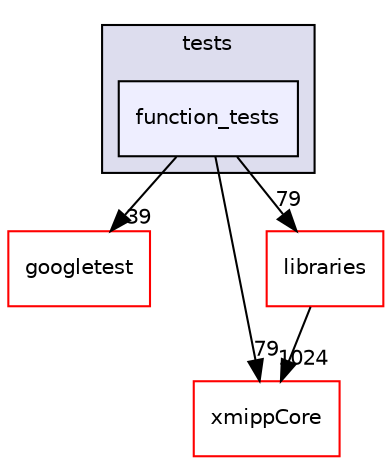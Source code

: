 digraph "xmipp/applications/tests/function_tests" {
  compound=true
  node [ fontsize="10", fontname="Helvetica"];
  edge [ labelfontsize="10", labelfontname="Helvetica"];
  subgraph clusterdir_b9ae5e2b13fc012a9c782257002868bf {
    graph [ bgcolor="#ddddee", pencolor="black", label="tests" fontname="Helvetica", fontsize="10", URL="dir_b9ae5e2b13fc012a9c782257002868bf.html"]
  dir_f74b222a293550d2d47f2ee745b7f263 [shape=box, label="function_tests", style="filled", fillcolor="#eeeeff", pencolor="black", URL="dir_f74b222a293550d2d47f2ee745b7f263.html"];
  }
  dir_2879053b84896c12ffc7981c1bfbc532 [shape=box label="googletest" fillcolor="white" style="filled" color="red" URL="dir_2879053b84896c12ffc7981c1bfbc532.html"];
  dir_ce4d0d8fc85c2c70612466225bfce71d [shape=box label="xmippCore" fillcolor="white" style="filled" color="red" URL="dir_ce4d0d8fc85c2c70612466225bfce71d.html"];
  dir_29dba3f3840f20df3b04d1972e99046b [shape=box label="libraries" fillcolor="white" style="filled" color="red" URL="dir_29dba3f3840f20df3b04d1972e99046b.html"];
  dir_f74b222a293550d2d47f2ee745b7f263->dir_2879053b84896c12ffc7981c1bfbc532 [headlabel="39", labeldistance=1.5 headhref="dir_000258_000004.html"];
  dir_f74b222a293550d2d47f2ee745b7f263->dir_ce4d0d8fc85c2c70612466225bfce71d [headlabel="79", labeldistance=1.5 headhref="dir_000258_000262.html"];
  dir_f74b222a293550d2d47f2ee745b7f263->dir_29dba3f3840f20df3b04d1972e99046b [headlabel="79", labeldistance=1.5 headhref="dir_000258_000042.html"];
  dir_29dba3f3840f20df3b04d1972e99046b->dir_ce4d0d8fc85c2c70612466225bfce71d [headlabel="1024", labeldistance=1.5 headhref="dir_000042_000262.html"];
}

